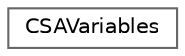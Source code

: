 digraph "Graphical Class Hierarchy"
{
 // LATEX_PDF_SIZE
  bgcolor="transparent";
  edge [fontname=Helvetica,fontsize=10,labelfontname=Helvetica,labelfontsize=10];
  node [fontname=Helvetica,fontsize=10,shape=box,height=0.2,width=0.4];
  rankdir="LR";
  Node0 [id="Node000000",label="CSAVariables",height=0.2,width=0.4,color="grey40", fillcolor="white", style="filled",URL="$structCSAVariables.html",tooltip="Structure with SA common auxiliary functions and constants."];
}

